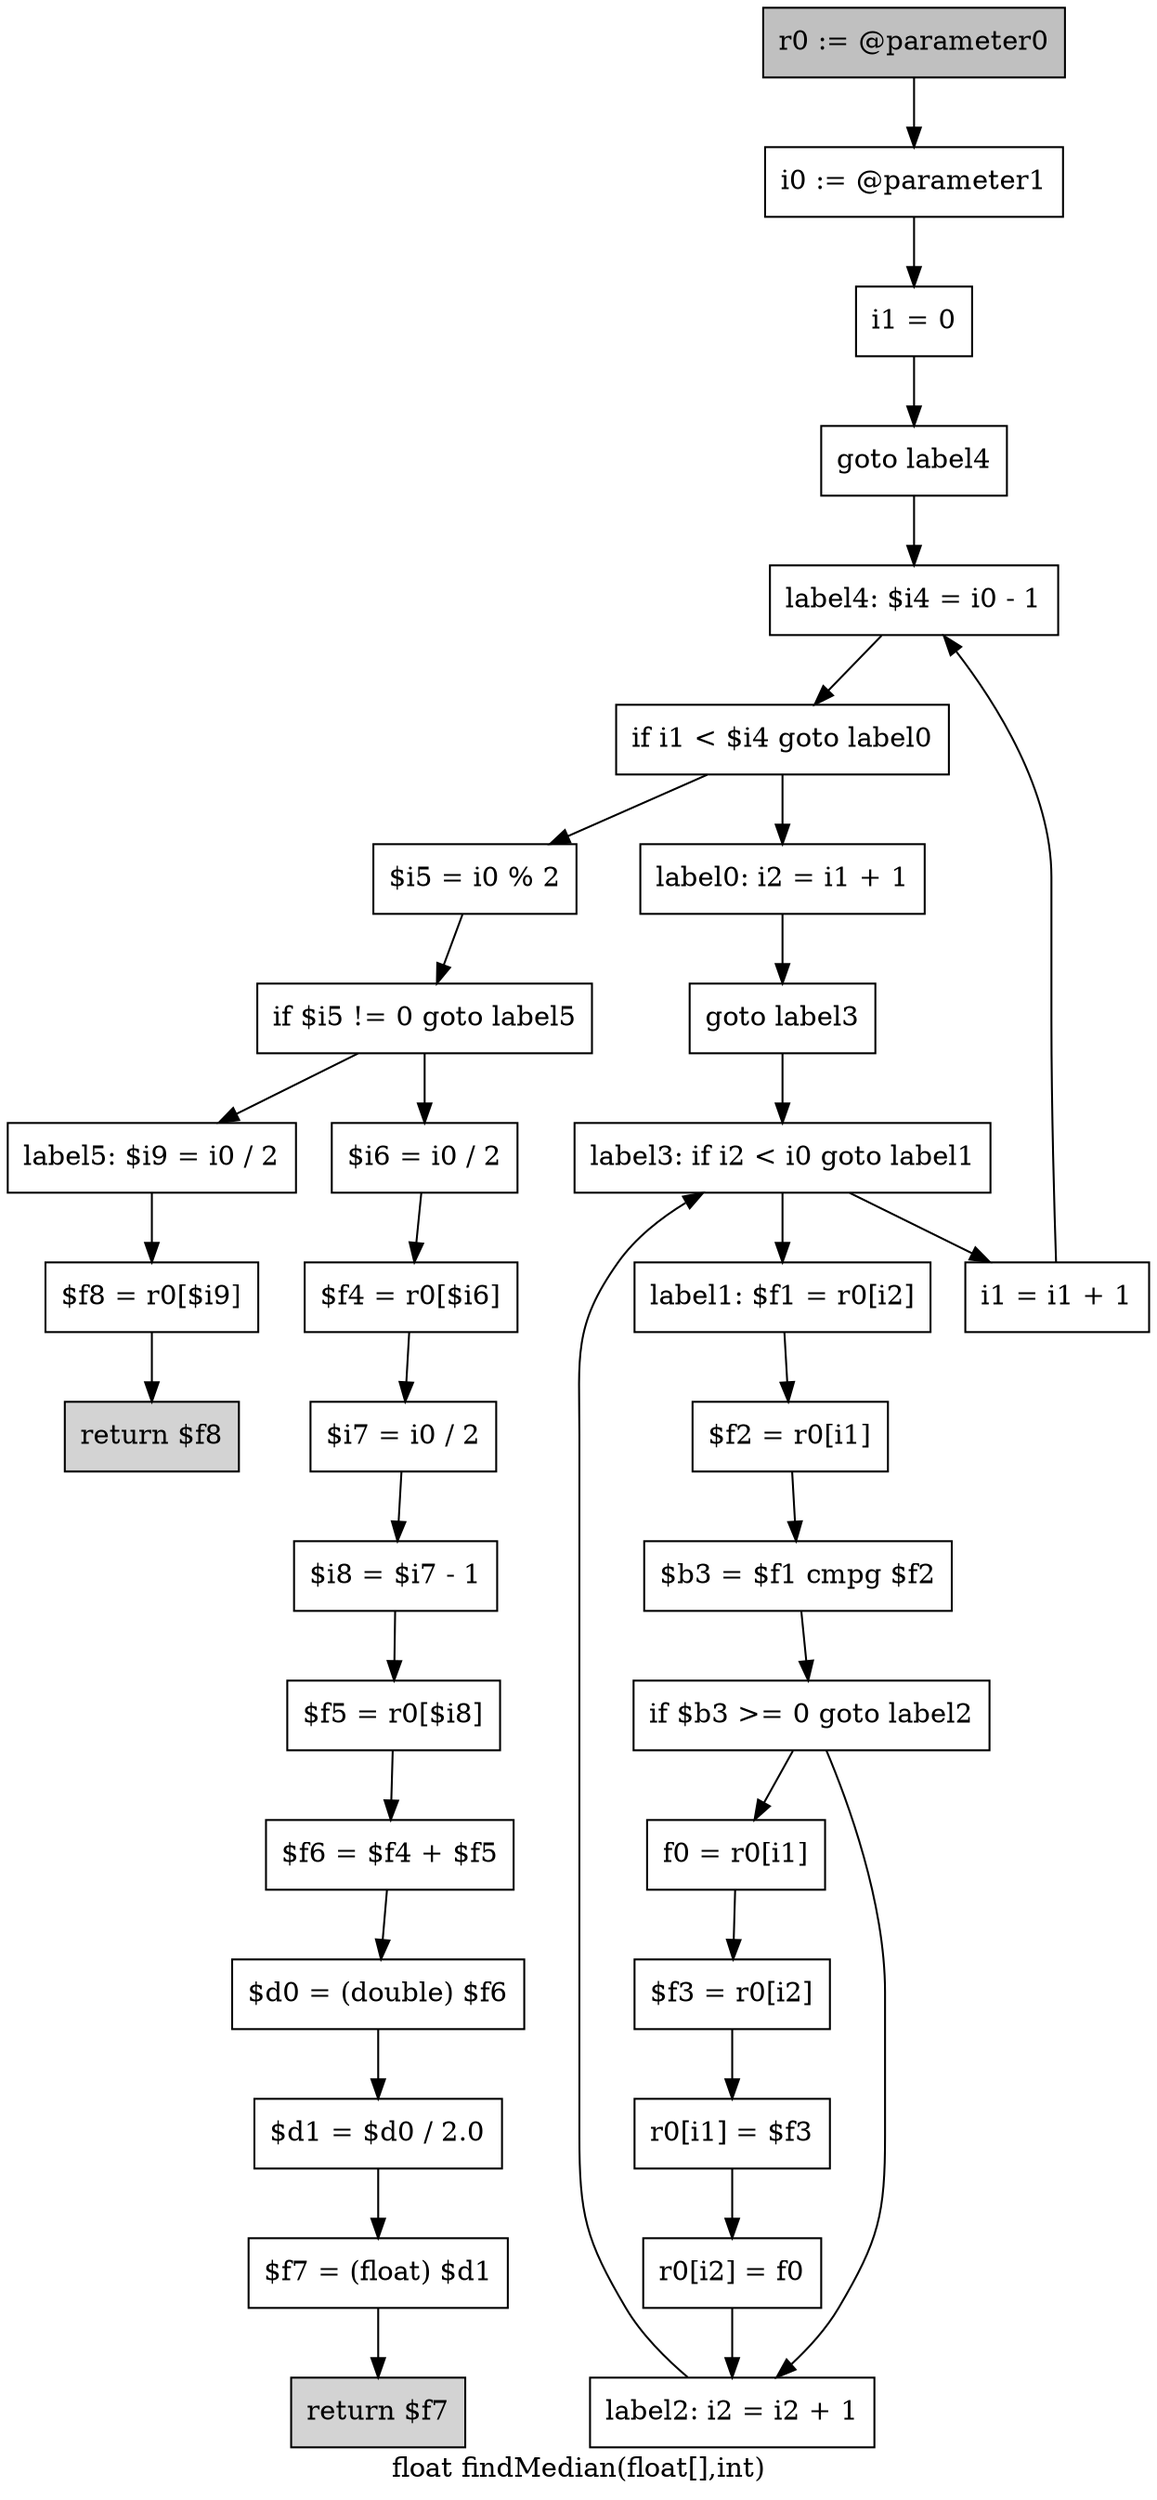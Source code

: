 digraph "float findMedian(float[],int)" {
    label="float findMedian(float[],int)";
    node [shape=box];
    "0" [style=filled,fillcolor=gray,label="r0 := @parameter0",];
    "1" [label="i0 := @parameter1",];
    "0"->"1";
    "2" [label="i1 = 0",];
    "1"->"2";
    "3" [label="goto label4",];
    "2"->"3";
    "17" [label="label4: $i4 = i0 - 1",];
    "3"->"17";
    "4" [label="label0: i2 = i1 + 1",];
    "5" [label="goto label3",];
    "4"->"5";
    "15" [label="label3: if i2 < i0 goto label1",];
    "5"->"15";
    "6" [label="label1: $f1 = r0[i2]",];
    "7" [label="$f2 = r0[i1]",];
    "6"->"7";
    "8" [label="$b3 = $f1 cmpg $f2",];
    "7"->"8";
    "9" [label="if $b3 >= 0 goto label2",];
    "8"->"9";
    "10" [label="f0 = r0[i1]",];
    "9"->"10";
    "14" [label="label2: i2 = i2 + 1",];
    "9"->"14";
    "11" [label="$f3 = r0[i2]",];
    "10"->"11";
    "12" [label="r0[i1] = $f3",];
    "11"->"12";
    "13" [label="r0[i2] = f0",];
    "12"->"13";
    "13"->"14";
    "14"->"15";
    "15"->"6";
    "16" [label="i1 = i1 + 1",];
    "15"->"16";
    "16"->"17";
    "18" [label="if i1 < $i4 goto label0",];
    "17"->"18";
    "18"->"4";
    "19" [label="$i5 = i0 % 2",];
    "18"->"19";
    "20" [label="if $i5 != 0 goto label5",];
    "19"->"20";
    "21" [label="$i6 = i0 / 2",];
    "20"->"21";
    "31" [label="label5: $i9 = i0 / 2",];
    "20"->"31";
    "22" [label="$f4 = r0[$i6]",];
    "21"->"22";
    "23" [label="$i7 = i0 / 2",];
    "22"->"23";
    "24" [label="$i8 = $i7 - 1",];
    "23"->"24";
    "25" [label="$f5 = r0[$i8]",];
    "24"->"25";
    "26" [label="$f6 = $f4 + $f5",];
    "25"->"26";
    "27" [label="$d0 = (double) $f6",];
    "26"->"27";
    "28" [label="$d1 = $d0 / 2.0",];
    "27"->"28";
    "29" [label="$f7 = (float) $d1",];
    "28"->"29";
    "30" [style=filled,fillcolor=lightgray,label="return $f7",];
    "29"->"30";
    "32" [label="$f8 = r0[$i9]",];
    "31"->"32";
    "33" [style=filled,fillcolor=lightgray,label="return $f8",];
    "32"->"33";
}
